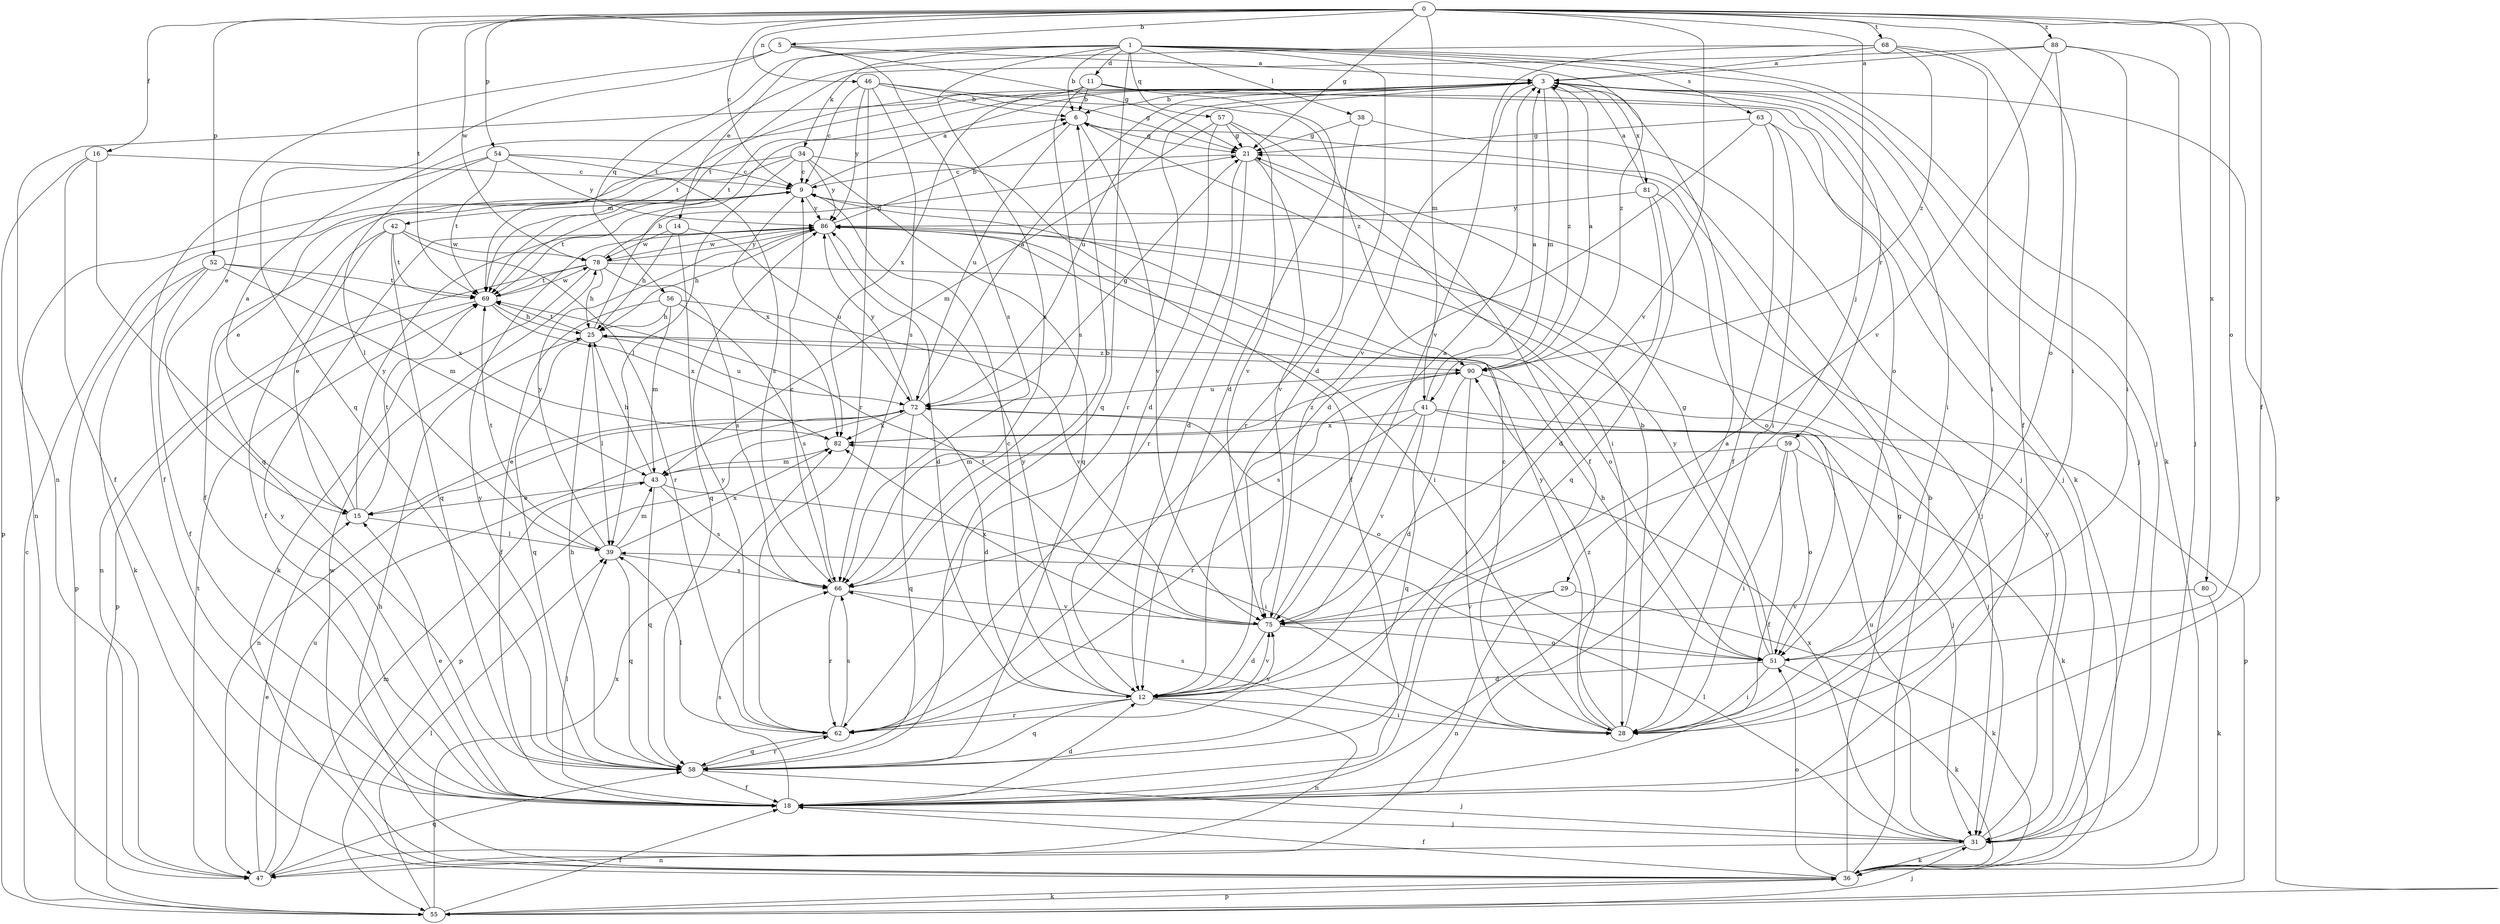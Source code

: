 strict digraph  {
0;
1;
3;
5;
6;
9;
11;
12;
14;
15;
16;
18;
21;
25;
28;
29;
31;
34;
36;
38;
39;
41;
42;
43;
46;
47;
51;
52;
54;
55;
56;
57;
58;
59;
62;
63;
66;
68;
69;
72;
75;
78;
80;
81;
82;
86;
88;
90;
0 -> 5  [label=b];
0 -> 9  [label=c];
0 -> 16  [label=f];
0 -> 18  [label=f];
0 -> 21  [label=g];
0 -> 28  [label=i];
0 -> 29  [label=j];
0 -> 41  [label=m];
0 -> 46  [label=n];
0 -> 51  [label=o];
0 -> 52  [label=p];
0 -> 54  [label=p];
0 -> 68  [label=t];
0 -> 69  [label=t];
0 -> 75  [label=v];
0 -> 78  [label=w];
0 -> 80  [label=x];
0 -> 88  [label=z];
1 -> 6  [label=b];
1 -> 11  [label=d];
1 -> 12  [label=d];
1 -> 14  [label=e];
1 -> 31  [label=j];
1 -> 34  [label=k];
1 -> 36  [label=k];
1 -> 38  [label=l];
1 -> 56  [label=q];
1 -> 57  [label=q];
1 -> 58  [label=q];
1 -> 63  [label=s];
1 -> 66  [label=s];
1 -> 90  [label=z];
3 -> 6  [label=b];
3 -> 28  [label=i];
3 -> 31  [label=j];
3 -> 41  [label=m];
3 -> 47  [label=n];
3 -> 55  [label=p];
3 -> 59  [label=r];
3 -> 62  [label=r];
3 -> 69  [label=t];
3 -> 72  [label=u];
3 -> 75  [label=v];
3 -> 81  [label=x];
3 -> 90  [label=z];
5 -> 3  [label=a];
5 -> 15  [label=e];
5 -> 21  [label=g];
5 -> 58  [label=q];
5 -> 66  [label=s];
6 -> 21  [label=g];
6 -> 72  [label=u];
6 -> 75  [label=v];
9 -> 3  [label=a];
9 -> 18  [label=f];
9 -> 31  [label=j];
9 -> 42  [label=m];
9 -> 69  [label=t];
9 -> 82  [label=x];
9 -> 86  [label=y];
11 -> 6  [label=b];
11 -> 12  [label=d];
11 -> 36  [label=k];
11 -> 51  [label=o];
11 -> 66  [label=s];
11 -> 69  [label=t];
11 -> 82  [label=x];
12 -> 9  [label=c];
12 -> 28  [label=i];
12 -> 47  [label=n];
12 -> 58  [label=q];
12 -> 62  [label=r];
12 -> 75  [label=v];
12 -> 86  [label=y];
14 -> 25  [label=h];
14 -> 58  [label=q];
14 -> 72  [label=u];
14 -> 78  [label=w];
15 -> 3  [label=a];
15 -> 39  [label=l];
15 -> 69  [label=t];
15 -> 86  [label=y];
16 -> 9  [label=c];
16 -> 18  [label=f];
16 -> 55  [label=p];
16 -> 58  [label=q];
18 -> 3  [label=a];
18 -> 12  [label=d];
18 -> 15  [label=e];
18 -> 31  [label=j];
18 -> 39  [label=l];
18 -> 66  [label=s];
18 -> 86  [label=y];
21 -> 9  [label=c];
21 -> 12  [label=d];
21 -> 28  [label=i];
21 -> 62  [label=r];
21 -> 75  [label=v];
25 -> 6  [label=b];
25 -> 39  [label=l];
25 -> 58  [label=q];
25 -> 69  [label=t];
25 -> 72  [label=u];
25 -> 90  [label=z];
28 -> 6  [label=b];
28 -> 9  [label=c];
28 -> 66  [label=s];
28 -> 86  [label=y];
28 -> 90  [label=z];
29 -> 36  [label=k];
29 -> 47  [label=n];
29 -> 75  [label=v];
31 -> 36  [label=k];
31 -> 39  [label=l];
31 -> 47  [label=n];
31 -> 72  [label=u];
31 -> 82  [label=x];
31 -> 86  [label=y];
34 -> 9  [label=c];
34 -> 15  [label=e];
34 -> 18  [label=f];
34 -> 39  [label=l];
34 -> 47  [label=n];
34 -> 58  [label=q];
34 -> 86  [label=y];
36 -> 6  [label=b];
36 -> 18  [label=f];
36 -> 21  [label=g];
36 -> 25  [label=h];
36 -> 51  [label=o];
36 -> 55  [label=p];
36 -> 78  [label=w];
38 -> 21  [label=g];
38 -> 31  [label=j];
38 -> 62  [label=r];
39 -> 43  [label=m];
39 -> 58  [label=q];
39 -> 66  [label=s];
39 -> 69  [label=t];
39 -> 82  [label=x];
39 -> 86  [label=y];
41 -> 3  [label=a];
41 -> 31  [label=j];
41 -> 55  [label=p];
41 -> 58  [label=q];
41 -> 62  [label=r];
41 -> 75  [label=v];
41 -> 82  [label=x];
42 -> 15  [label=e];
42 -> 18  [label=f];
42 -> 58  [label=q];
42 -> 62  [label=r];
42 -> 69  [label=t];
42 -> 78  [label=w];
43 -> 15  [label=e];
43 -> 25  [label=h];
43 -> 28  [label=i];
43 -> 58  [label=q];
43 -> 66  [label=s];
46 -> 6  [label=b];
46 -> 9  [label=c];
46 -> 21  [label=g];
46 -> 62  [label=r];
46 -> 66  [label=s];
46 -> 86  [label=y];
46 -> 90  [label=z];
47 -> 15  [label=e];
47 -> 43  [label=m];
47 -> 58  [label=q];
47 -> 69  [label=t];
47 -> 72  [label=u];
51 -> 12  [label=d];
51 -> 21  [label=g];
51 -> 25  [label=h];
51 -> 28  [label=i];
51 -> 36  [label=k];
51 -> 86  [label=y];
52 -> 18  [label=f];
52 -> 36  [label=k];
52 -> 43  [label=m];
52 -> 55  [label=p];
52 -> 69  [label=t];
52 -> 82  [label=x];
54 -> 9  [label=c];
54 -> 18  [label=f];
54 -> 39  [label=l];
54 -> 66  [label=s];
54 -> 69  [label=t];
54 -> 86  [label=y];
55 -> 9  [label=c];
55 -> 18  [label=f];
55 -> 31  [label=j];
55 -> 36  [label=k];
55 -> 39  [label=l];
55 -> 82  [label=x];
56 -> 18  [label=f];
56 -> 25  [label=h];
56 -> 43  [label=m];
56 -> 66  [label=s];
56 -> 75  [label=v];
57 -> 12  [label=d];
57 -> 18  [label=f];
57 -> 21  [label=g];
57 -> 43  [label=m];
57 -> 75  [label=v];
58 -> 18  [label=f];
58 -> 25  [label=h];
58 -> 31  [label=j];
58 -> 62  [label=r];
58 -> 86  [label=y];
59 -> 18  [label=f];
59 -> 28  [label=i];
59 -> 36  [label=k];
59 -> 43  [label=m];
59 -> 51  [label=o];
62 -> 39  [label=l];
62 -> 58  [label=q];
62 -> 66  [label=s];
62 -> 75  [label=v];
62 -> 86  [label=y];
63 -> 12  [label=d];
63 -> 18  [label=f];
63 -> 21  [label=g];
63 -> 28  [label=i];
63 -> 31  [label=j];
66 -> 6  [label=b];
66 -> 9  [label=c];
66 -> 62  [label=r];
66 -> 75  [label=v];
68 -> 3  [label=a];
68 -> 18  [label=f];
68 -> 28  [label=i];
68 -> 69  [label=t];
68 -> 75  [label=v];
68 -> 90  [label=z];
69 -> 25  [label=h];
69 -> 55  [label=p];
69 -> 78  [label=w];
69 -> 82  [label=x];
72 -> 3  [label=a];
72 -> 12  [label=d];
72 -> 15  [label=e];
72 -> 21  [label=g];
72 -> 47  [label=n];
72 -> 51  [label=o];
72 -> 55  [label=p];
72 -> 58  [label=q];
72 -> 82  [label=x];
72 -> 86  [label=y];
75 -> 3  [label=a];
75 -> 12  [label=d];
75 -> 51  [label=o];
75 -> 69  [label=t];
75 -> 82  [label=x];
78 -> 21  [label=g];
78 -> 25  [label=h];
78 -> 36  [label=k];
78 -> 47  [label=n];
78 -> 51  [label=o];
78 -> 66  [label=s];
78 -> 69  [label=t];
78 -> 86  [label=y];
80 -> 36  [label=k];
80 -> 75  [label=v];
81 -> 3  [label=a];
81 -> 12  [label=d];
81 -> 51  [label=o];
81 -> 58  [label=q];
81 -> 86  [label=y];
82 -> 43  [label=m];
82 -> 90  [label=z];
86 -> 6  [label=b];
86 -> 12  [label=d];
86 -> 25  [label=h];
86 -> 28  [label=i];
86 -> 78  [label=w];
88 -> 3  [label=a];
88 -> 28  [label=i];
88 -> 31  [label=j];
88 -> 51  [label=o];
88 -> 69  [label=t];
88 -> 75  [label=v];
90 -> 3  [label=a];
90 -> 12  [label=d];
90 -> 28  [label=i];
90 -> 31  [label=j];
90 -> 66  [label=s];
90 -> 72  [label=u];
}
